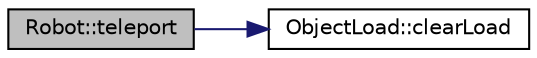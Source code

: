 digraph "Robot::teleport"
{
 // LATEX_PDF_SIZE
  edge [fontname="Helvetica",fontsize="10",labelfontname="Helvetica",labelfontsize="10"];
  node [fontname="Helvetica",fontsize="10",shape=record];
  rankdir="LR";
  Node1 [label="Robot::teleport",height=0.2,width=0.4,color="black", fillcolor="grey75", style="filled", fontcolor="black",tooltip="teleports"];
  Node1 -> Node2 [color="midnightblue",fontsize="10",style="solid",fontname="Helvetica"];
  Node2 [label="ObjectLoad::clearLoad",height=0.2,width=0.4,color="black", fillcolor="white", style="filled",URL="$class_object_load.html#a95afea89ae89262ad8c01a6180bd27eb",tooltip=" "];
}
